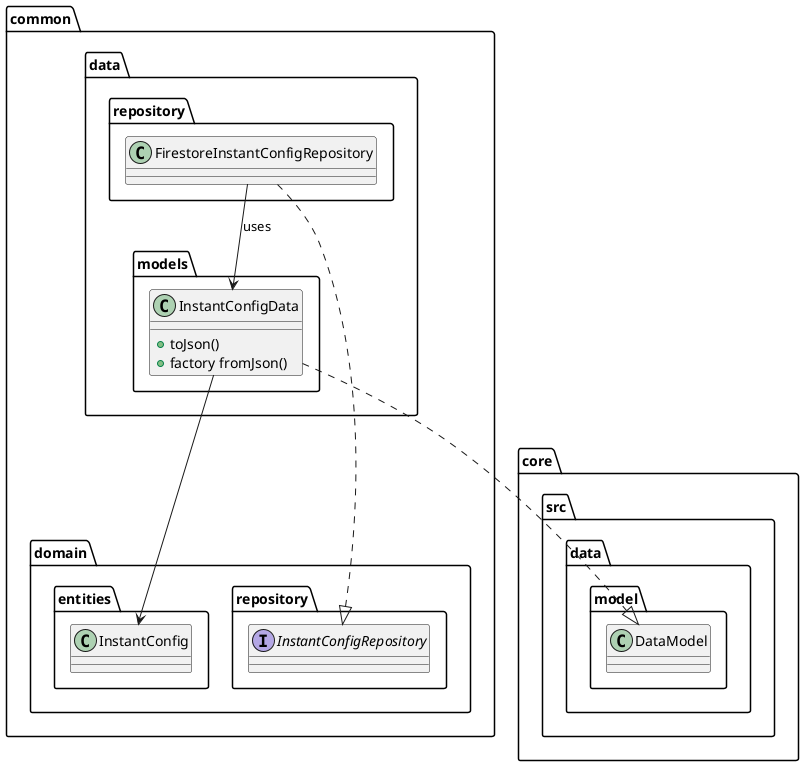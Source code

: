 @startuml instant_config_data_layer_class_diagram

package common.domain.repository {
    interface InstantConfigRepository {}
}

package common.domain.entities {
    class InstantConfig {}
}

package common.data {
    package repository {
        class FirestoreInstantConfigRepository {}
    }

    package models {
        class InstantConfigData {
            + toJson()
            + factory fromJson()
        }
    }
}

package core.src.data.model {
    class DataModel {}
}

FirestoreInstantConfigRepository ..|> InstantConfigRepository
FirestoreInstantConfigRepository --> InstantConfigData : uses

InstantConfigData --> InstantConfig
InstantConfigData ..|> DataModel

@enduml
